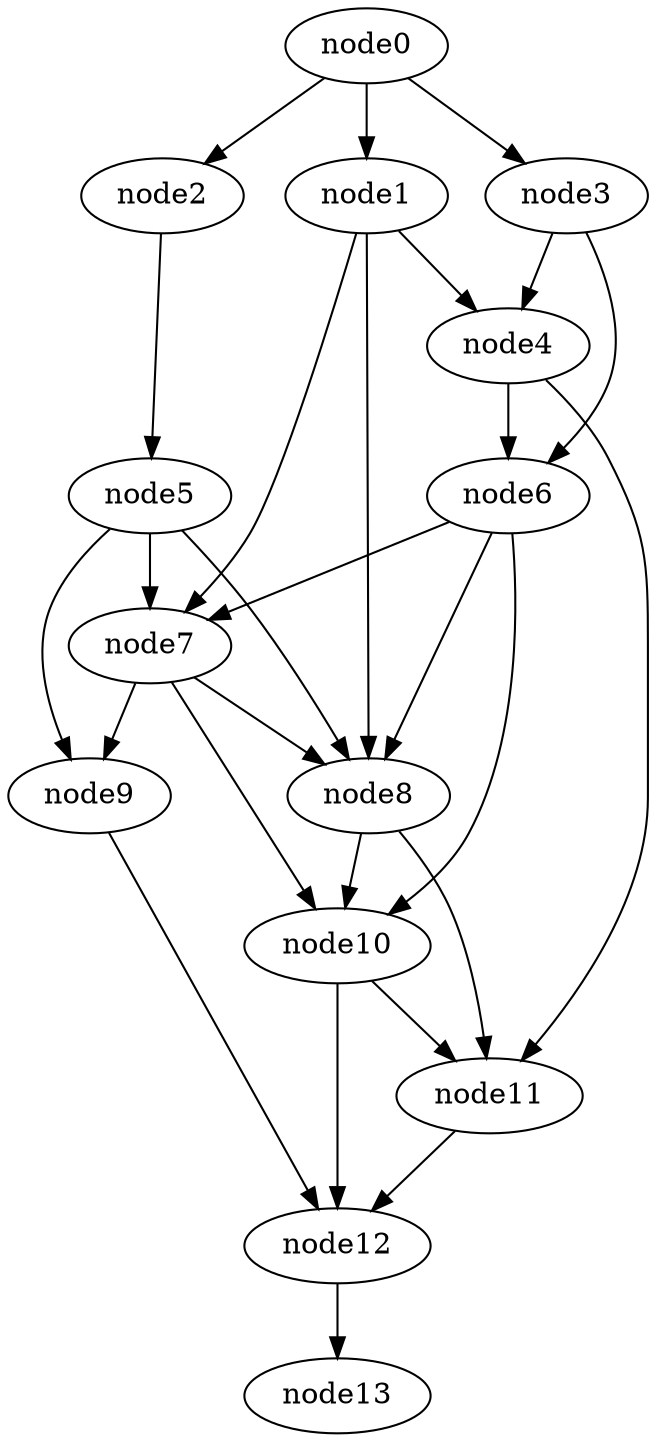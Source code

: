 digraph g{
	node13
	node12 -> node13
	node11 -> node12
	node10 -> node12
	node10 -> node11
	node9 -> node12
	node8 -> node11
	node8 -> node10
	node7 -> node10
	node7 -> node9
	node7 -> node8
	node6 -> node10
	node6 -> node8
	node6 -> node7
	node5 -> node9
	node5 -> node8
	node5 -> node7
	node4 -> node11
	node4 -> node6
	node3 -> node6
	node3 -> node4
	node2 -> node5
	node1 -> node8
	node1 -> node7
	node1 -> node4
	node0 -> node3
	node0 -> node2
	node0 -> node1
}
